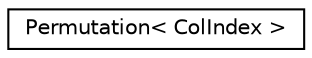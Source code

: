 digraph "Graphical Class Hierarchy"
{
 // LATEX_PDF_SIZE
  edge [fontname="Helvetica",fontsize="10",labelfontname="Helvetica",labelfontsize="10"];
  node [fontname="Helvetica",fontsize="10",shape=record];
  rankdir="LR";
  Node0 [label="Permutation\< ColIndex \>",height=0.2,width=0.4,color="black", fillcolor="white", style="filled",URL="$classoperations__research_1_1glop_1_1_permutation.html",tooltip=" "];
}
